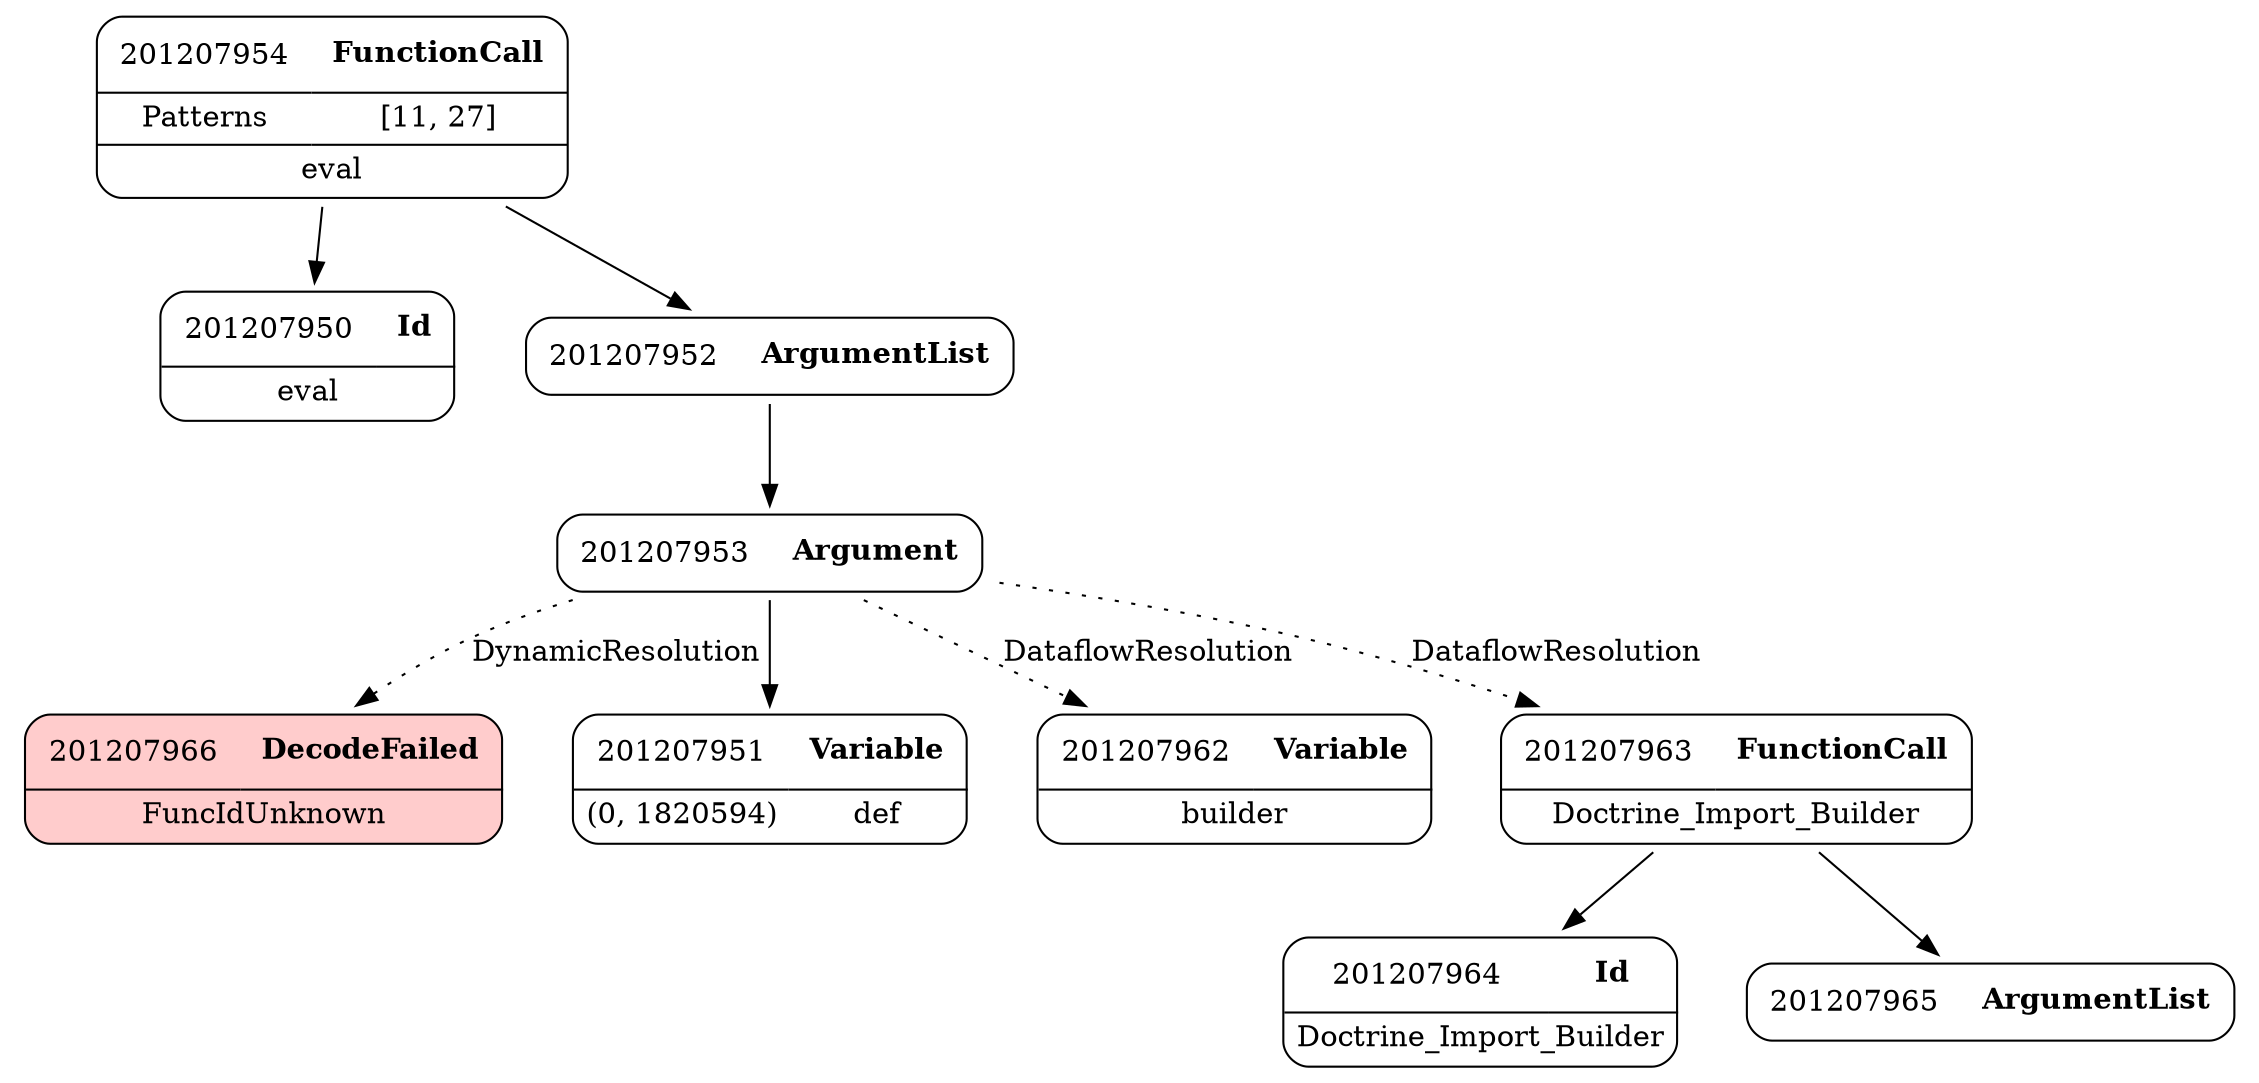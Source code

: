 digraph ast {
node [shape=none];
201207950 [label=<<TABLE border='1' cellspacing='0' cellpadding='10' style='rounded' ><TR><TD border='0'>201207950</TD><TD border='0'><B>Id</B></TD></TR><HR/><TR><TD border='0' cellpadding='5' colspan='2'>eval</TD></TR></TABLE>>];
201207966 [label=<<TABLE border='1' cellspacing='0' cellpadding='10' style='rounded' bgcolor='#FFCCCC' ><TR><TD border='0'>201207966</TD><TD border='0'><B>DecodeFailed</B></TD></TR><HR/><TR><TD border='0' cellpadding='5' colspan='2'>FuncIdUnknown</TD></TR></TABLE>>];
201207951 [label=<<TABLE border='1' cellspacing='0' cellpadding='10' style='rounded' ><TR><TD border='0'>201207951</TD><TD border='0'><B>Variable</B></TD></TR><HR/><TR><TD border='0' cellpadding='5'>(0, 1820594)</TD><TD border='0' cellpadding='5'>def</TD></TR></TABLE>>];
201207964 [label=<<TABLE border='1' cellspacing='0' cellpadding='10' style='rounded' ><TR><TD border='0'>201207964</TD><TD border='0'><B>Id</B></TD></TR><HR/><TR><TD border='0' cellpadding='5' colspan='2'>Doctrine_Import_Builder</TD></TR></TABLE>>];
201207965 [label=<<TABLE border='1' cellspacing='0' cellpadding='10' style='rounded' ><TR><TD border='0'>201207965</TD><TD border='0'><B>ArgumentList</B></TD></TR></TABLE>>];
201207962 [label=<<TABLE border='1' cellspacing='0' cellpadding='10' style='rounded' ><TR><TD border='0'>201207962</TD><TD border='0'><B>Variable</B></TD></TR><HR/><TR><TD border='0' cellpadding='5' colspan='2'>builder</TD></TR></TABLE>>];
201207963 [label=<<TABLE border='1' cellspacing='0' cellpadding='10' style='rounded' ><TR><TD border='0'>201207963</TD><TD border='0'><B>FunctionCall</B></TD></TR><HR/><TR><TD border='0' cellpadding='5' colspan='2'>Doctrine_Import_Builder</TD></TR></TABLE>>];
201207963 -> 201207964 [weight=2];
201207963 -> 201207965 [weight=2];
201207954 [label=<<TABLE border='1' cellspacing='0' cellpadding='10' style='rounded' ><TR><TD border='0'>201207954</TD><TD border='0'><B>FunctionCall</B></TD></TR><HR/><TR><TD border='0' cellpadding='5'>Patterns</TD><TD border='0' cellpadding='5'>[11, 27]</TD></TR><HR/><TR><TD border='0' cellpadding='5' colspan='2'>eval</TD></TR></TABLE>>];
201207954 -> 201207950 [weight=2];
201207954 -> 201207952 [weight=2];
201207952 [label=<<TABLE border='1' cellspacing='0' cellpadding='10' style='rounded' ><TR><TD border='0'>201207952</TD><TD border='0'><B>ArgumentList</B></TD></TR></TABLE>>];
201207952 -> 201207953 [weight=2];
201207953 [label=<<TABLE border='1' cellspacing='0' cellpadding='10' style='rounded' ><TR><TD border='0'>201207953</TD><TD border='0'><B>Argument</B></TD></TR></TABLE>>];
201207953 -> 201207951 [weight=2];
201207953 -> 201207966 [style=dotted,label=DynamicResolution];
201207953 -> 201207962 [style=dotted,label=DataflowResolution];
201207953 -> 201207963 [style=dotted,label=DataflowResolution];
}
